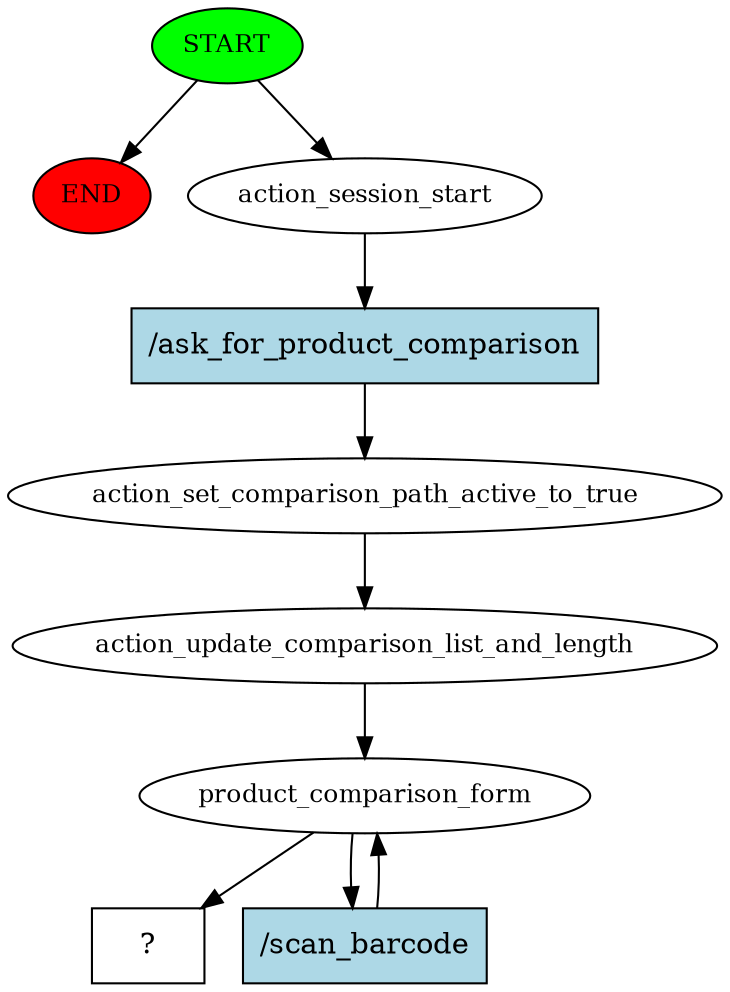 digraph  {
0 [class="start active", fillcolor=green, fontsize=12, label=START, style=filled];
"-1" [class=end, fillcolor=red, fontsize=12, label=END, style=filled];
1 [class=active, fontsize=12, label=action_session_start];
2 [class=active, fontsize=12, label=action_set_comparison_path_active_to_true];
3 [class=active, fontsize=12, label=action_update_comparison_list_and_length];
4 [class=active, fontsize=12, label=product_comparison_form];
6 [class="intent dashed active", label="  ?  ", shape=rect];
7 [class="intent active", fillcolor=lightblue, label="/ask_for_product_comparison", shape=rect, style=filled];
8 [class="intent active", fillcolor=lightblue, label="/scan_barcode", shape=rect, style=filled];
0 -> "-1"  [class="", key=NONE, label=""];
0 -> 1  [class=active, key=NONE, label=""];
1 -> 7  [class=active, key=0];
2 -> 3  [class=active, key=NONE, label=""];
3 -> 4  [class=active, key=NONE, label=""];
4 -> 6  [class=active, key=NONE, label=""];
4 -> 8  [class=active, key=0];
7 -> 2  [class=active, key=0];
8 -> 4  [class=active, key=0];
}
